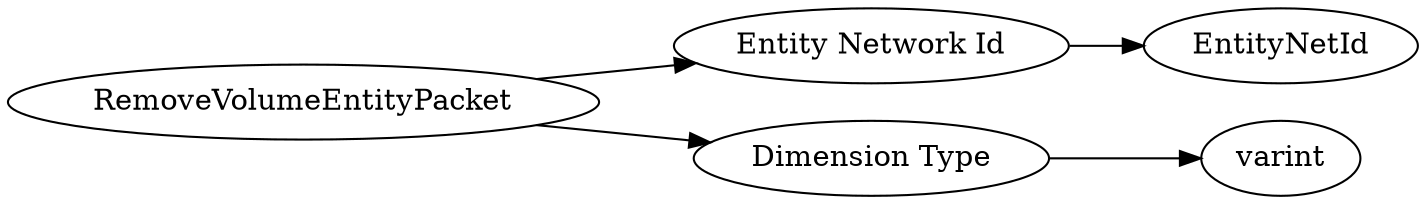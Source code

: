 digraph "RemoveVolumeEntityPacket" {
rankdir = LR
0
0 -> 1
1 -> 2
0 -> 3
3 -> 4

0 [label="RemoveVolumeEntityPacket",comment="name: \"RemoveVolumeEntityPacket\", typeName: \"\", id: 0, branchId: 167, recurseId: -1, attributes: 0, notes: \"\""];
1 [label="Entity Network Id",comment="name: \"Entity Network Id\", typeName: \"EntityNetId\", id: 1, branchId: 0, recurseId: -1, attributes: 256, notes: \"\""];
2 [label="EntityNetId",comment="name: \"EntityNetId\", typeName: \"\", id: 2, branchId: 0, recurseId: -1, attributes: 512, notes: \"\""];
3 [label="Dimension Type",comment="name: \"Dimension Type\", typeName: \"\", id: 3, branchId: 0, recurseId: -1, attributes: 0, notes: \"\""];
4 [label="varint",comment="name: \"varint\", typeName: \"\", id: 4, branchId: 0, recurseId: -1, attributes: 512, notes: \"\""];
{ rank = max;2;4}

}
